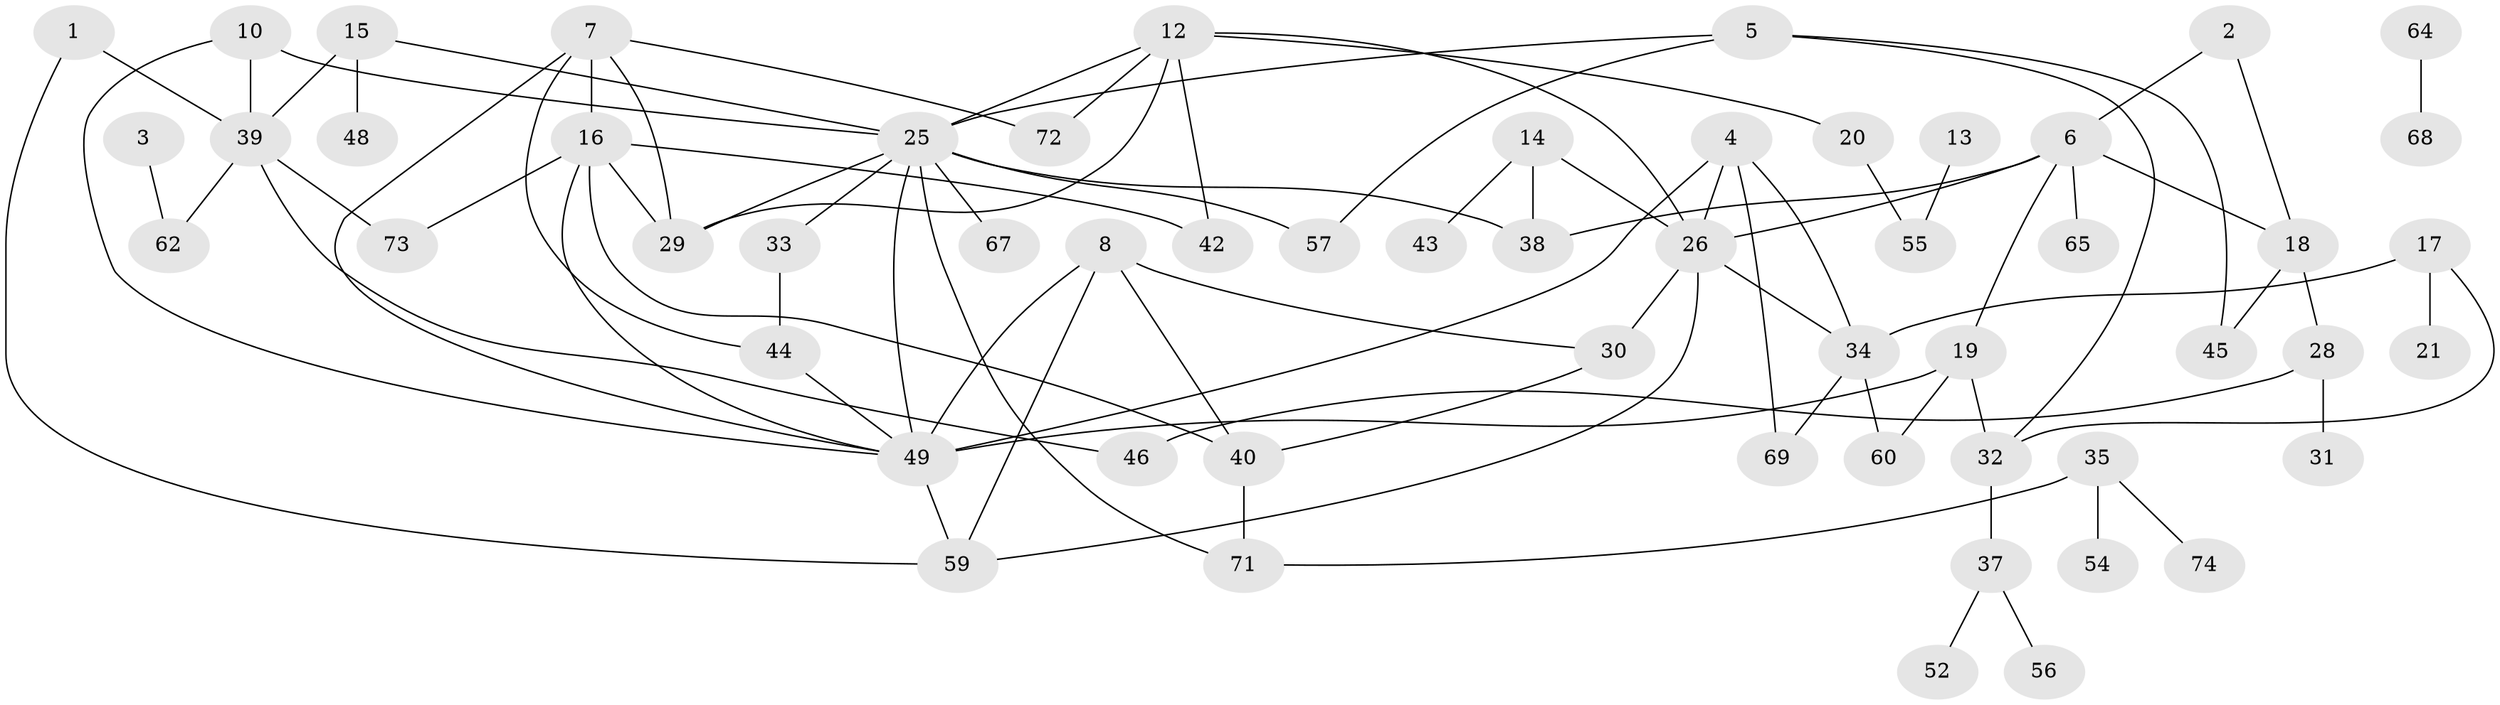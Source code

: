 // original degree distribution, {1: 0.2108843537414966, 2: 0.29931972789115646, 5: 0.034013605442176874, 3: 0.2108843537414966, 4: 0.12244897959183673, 0: 0.10884353741496598, 6: 0.006802721088435374, 7: 0.006802721088435374}
// Generated by graph-tools (version 1.1) at 2025/33/03/09/25 02:33:26]
// undirected, 57 vertices, 86 edges
graph export_dot {
graph [start="1"]
  node [color=gray90,style=filled];
  1;
  2;
  3;
  4;
  5;
  6;
  7;
  8;
  10;
  12;
  13;
  14;
  15;
  16;
  17;
  18;
  19;
  20;
  21;
  25;
  26;
  28;
  29;
  30;
  31;
  32;
  33;
  34;
  35;
  37;
  38;
  39;
  40;
  42;
  43;
  44;
  45;
  46;
  48;
  49;
  52;
  54;
  55;
  56;
  57;
  59;
  60;
  62;
  64;
  65;
  67;
  68;
  69;
  71;
  72;
  73;
  74;
  1 -- 39 [weight=1.0];
  1 -- 59 [weight=1.0];
  2 -- 6 [weight=1.0];
  2 -- 18 [weight=1.0];
  3 -- 62 [weight=1.0];
  4 -- 26 [weight=1.0];
  4 -- 34 [weight=1.0];
  4 -- 49 [weight=1.0];
  4 -- 69 [weight=1.0];
  5 -- 25 [weight=1.0];
  5 -- 32 [weight=1.0];
  5 -- 45 [weight=1.0];
  5 -- 57 [weight=1.0];
  6 -- 18 [weight=1.0];
  6 -- 19 [weight=1.0];
  6 -- 26 [weight=1.0];
  6 -- 38 [weight=1.0];
  6 -- 65 [weight=1.0];
  7 -- 16 [weight=1.0];
  7 -- 29 [weight=1.0];
  7 -- 44 [weight=1.0];
  7 -- 49 [weight=1.0];
  7 -- 72 [weight=1.0];
  8 -- 30 [weight=1.0];
  8 -- 40 [weight=1.0];
  8 -- 49 [weight=1.0];
  8 -- 59 [weight=1.0];
  10 -- 25 [weight=1.0];
  10 -- 39 [weight=1.0];
  10 -- 49 [weight=1.0];
  12 -- 20 [weight=1.0];
  12 -- 25 [weight=1.0];
  12 -- 26 [weight=1.0];
  12 -- 29 [weight=1.0];
  12 -- 42 [weight=1.0];
  12 -- 72 [weight=1.0];
  13 -- 55 [weight=1.0];
  14 -- 26 [weight=1.0];
  14 -- 38 [weight=1.0];
  14 -- 43 [weight=1.0];
  15 -- 25 [weight=1.0];
  15 -- 39 [weight=1.0];
  15 -- 48 [weight=1.0];
  16 -- 29 [weight=1.0];
  16 -- 40 [weight=1.0];
  16 -- 42 [weight=1.0];
  16 -- 49 [weight=1.0];
  16 -- 73 [weight=1.0];
  17 -- 21 [weight=1.0];
  17 -- 32 [weight=1.0];
  17 -- 34 [weight=1.0];
  18 -- 28 [weight=1.0];
  18 -- 45 [weight=1.0];
  19 -- 32 [weight=2.0];
  19 -- 49 [weight=4.0];
  19 -- 60 [weight=1.0];
  20 -- 55 [weight=2.0];
  25 -- 29 [weight=1.0];
  25 -- 33 [weight=1.0];
  25 -- 38 [weight=1.0];
  25 -- 49 [weight=1.0];
  25 -- 57 [weight=1.0];
  25 -- 67 [weight=1.0];
  25 -- 71 [weight=1.0];
  26 -- 30 [weight=1.0];
  26 -- 34 [weight=1.0];
  26 -- 59 [weight=1.0];
  28 -- 31 [weight=1.0];
  28 -- 46 [weight=1.0];
  30 -- 40 [weight=1.0];
  32 -- 37 [weight=1.0];
  33 -- 44 [weight=2.0];
  34 -- 60 [weight=1.0];
  34 -- 69 [weight=1.0];
  35 -- 54 [weight=1.0];
  35 -- 71 [weight=1.0];
  35 -- 74 [weight=1.0];
  37 -- 52 [weight=1.0];
  37 -- 56 [weight=1.0];
  39 -- 46 [weight=1.0];
  39 -- 62 [weight=1.0];
  39 -- 73 [weight=1.0];
  40 -- 71 [weight=1.0];
  44 -- 49 [weight=1.0];
  49 -- 59 [weight=1.0];
  64 -- 68 [weight=2.0];
}
